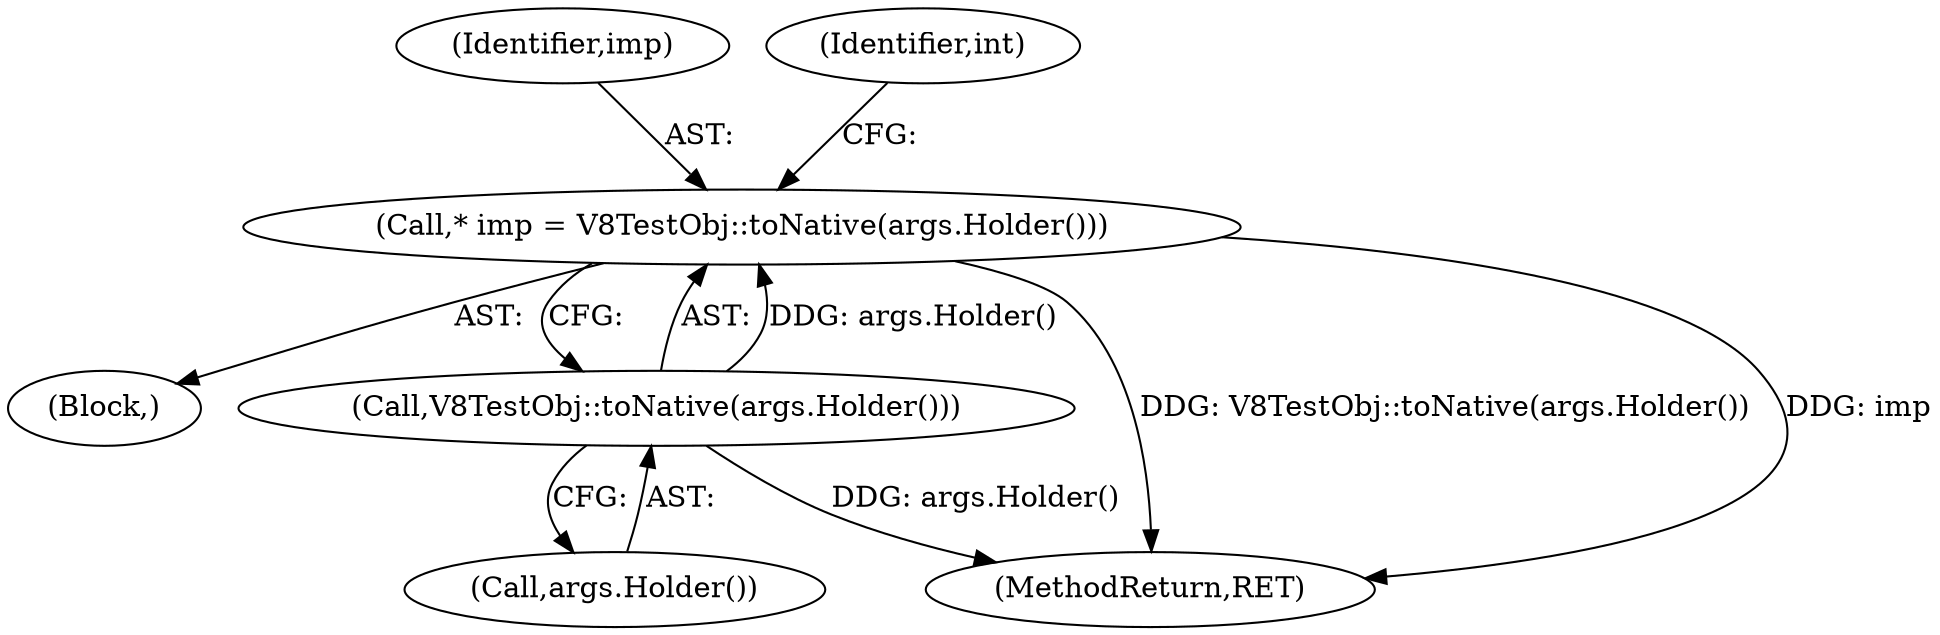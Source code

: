 digraph "0_Chrome_e9372a1bfd3588a80fcf49aa07321f0971dd6091_20@pointer" {
"1000112" [label="(Call,* imp = V8TestObj::toNative(args.Holder()))"];
"1000114" [label="(Call,V8TestObj::toNative(args.Holder()))"];
"1000114" [label="(Call,V8TestObj::toNative(args.Holder()))"];
"1000113" [label="(Identifier,imp)"];
"1000112" [label="(Call,* imp = V8TestObj::toNative(args.Holder()))"];
"1000102" [label="(Block,)"];
"1000115" [label="(Call,args.Holder())"];
"1000129" [label="(MethodReturn,RET)"];
"1000117" [label="(Identifier,int)"];
"1000112" -> "1000102"  [label="AST: "];
"1000112" -> "1000114"  [label="CFG: "];
"1000113" -> "1000112"  [label="AST: "];
"1000114" -> "1000112"  [label="AST: "];
"1000117" -> "1000112"  [label="CFG: "];
"1000112" -> "1000129"  [label="DDG: V8TestObj::toNative(args.Holder())"];
"1000112" -> "1000129"  [label="DDG: imp"];
"1000114" -> "1000112"  [label="DDG: args.Holder()"];
"1000114" -> "1000115"  [label="CFG: "];
"1000115" -> "1000114"  [label="AST: "];
"1000114" -> "1000129"  [label="DDG: args.Holder()"];
}
